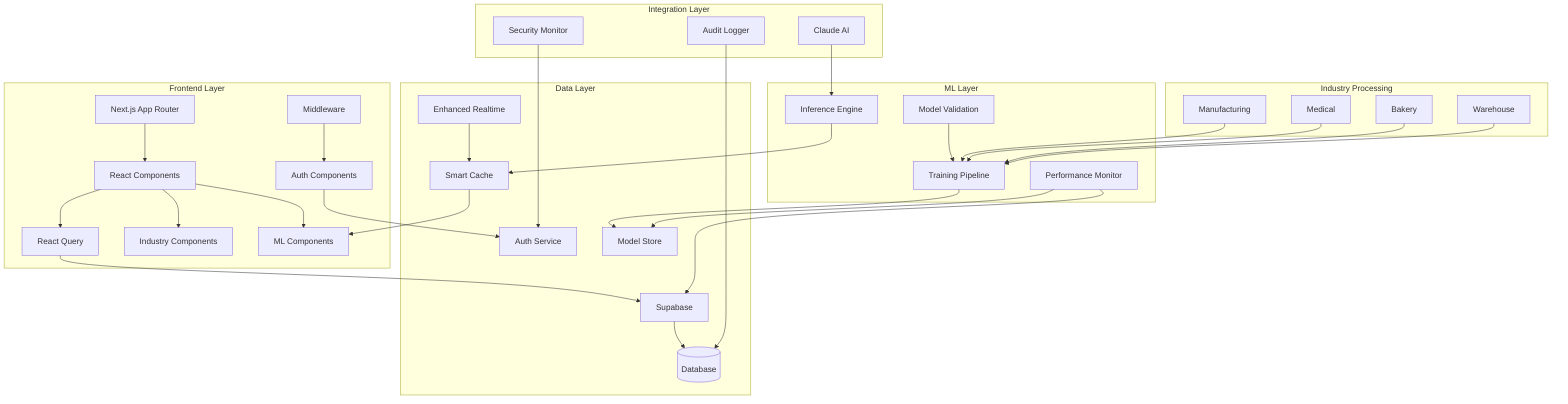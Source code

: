 graph TB
    subgraph "Frontend Layer"
        Next["Next.js App Router"]
        RC["React Components"]
        RQ["React Query"]
        Auth["Auth Components"]
        MW["Middleware"]
        IND["Industry Components"]
        ML["ML Components"]
    end

    subgraph "Data Layer"
        SB["Supabase"]
        DB[("Database")]
        RT["Enhanced Realtime"]
        AuthDB["Auth Service"]
        Cache["Smart Cache"]
        MLStore["Model Store"]
    end

    subgraph "ML Layer"
        Training["Training Pipeline"]
        Inference["Inference Engine"]
        Monitor["Model Monitor"]
        Validate["Model Validation"]
    end

    subgraph "Industry Processing"
        MFG["Manufacturing"]
        MED["Medical"]
        BAK["Bakery"]
        WH["Warehouse"]
    end

    subgraph "Integration Layer"
        Claude["Claude AI"]
        Monitor["Performance Monitor"]
        Security["Security Monitor"]
        Audit["Audit Logger"]
    end

    Next --> RC
    RC --> RQ
    RC --> IND
    RC --> ML
    RQ --> SB
    Auth --> AuthDB
    MW --> Auth
    SB --> DB
    RT --> Cache
    Cache --> ML

    Training --> MLStore
    Inference --> Cache
    Monitor --> MLStore
    Validate --> Training

    MFG --> Training
    MED --> Training
    BAK --> Training
    WH --> Training

    Claude --> Inference
    Monitor --> SB
    Security --> AuthDB
    Audit --> DB